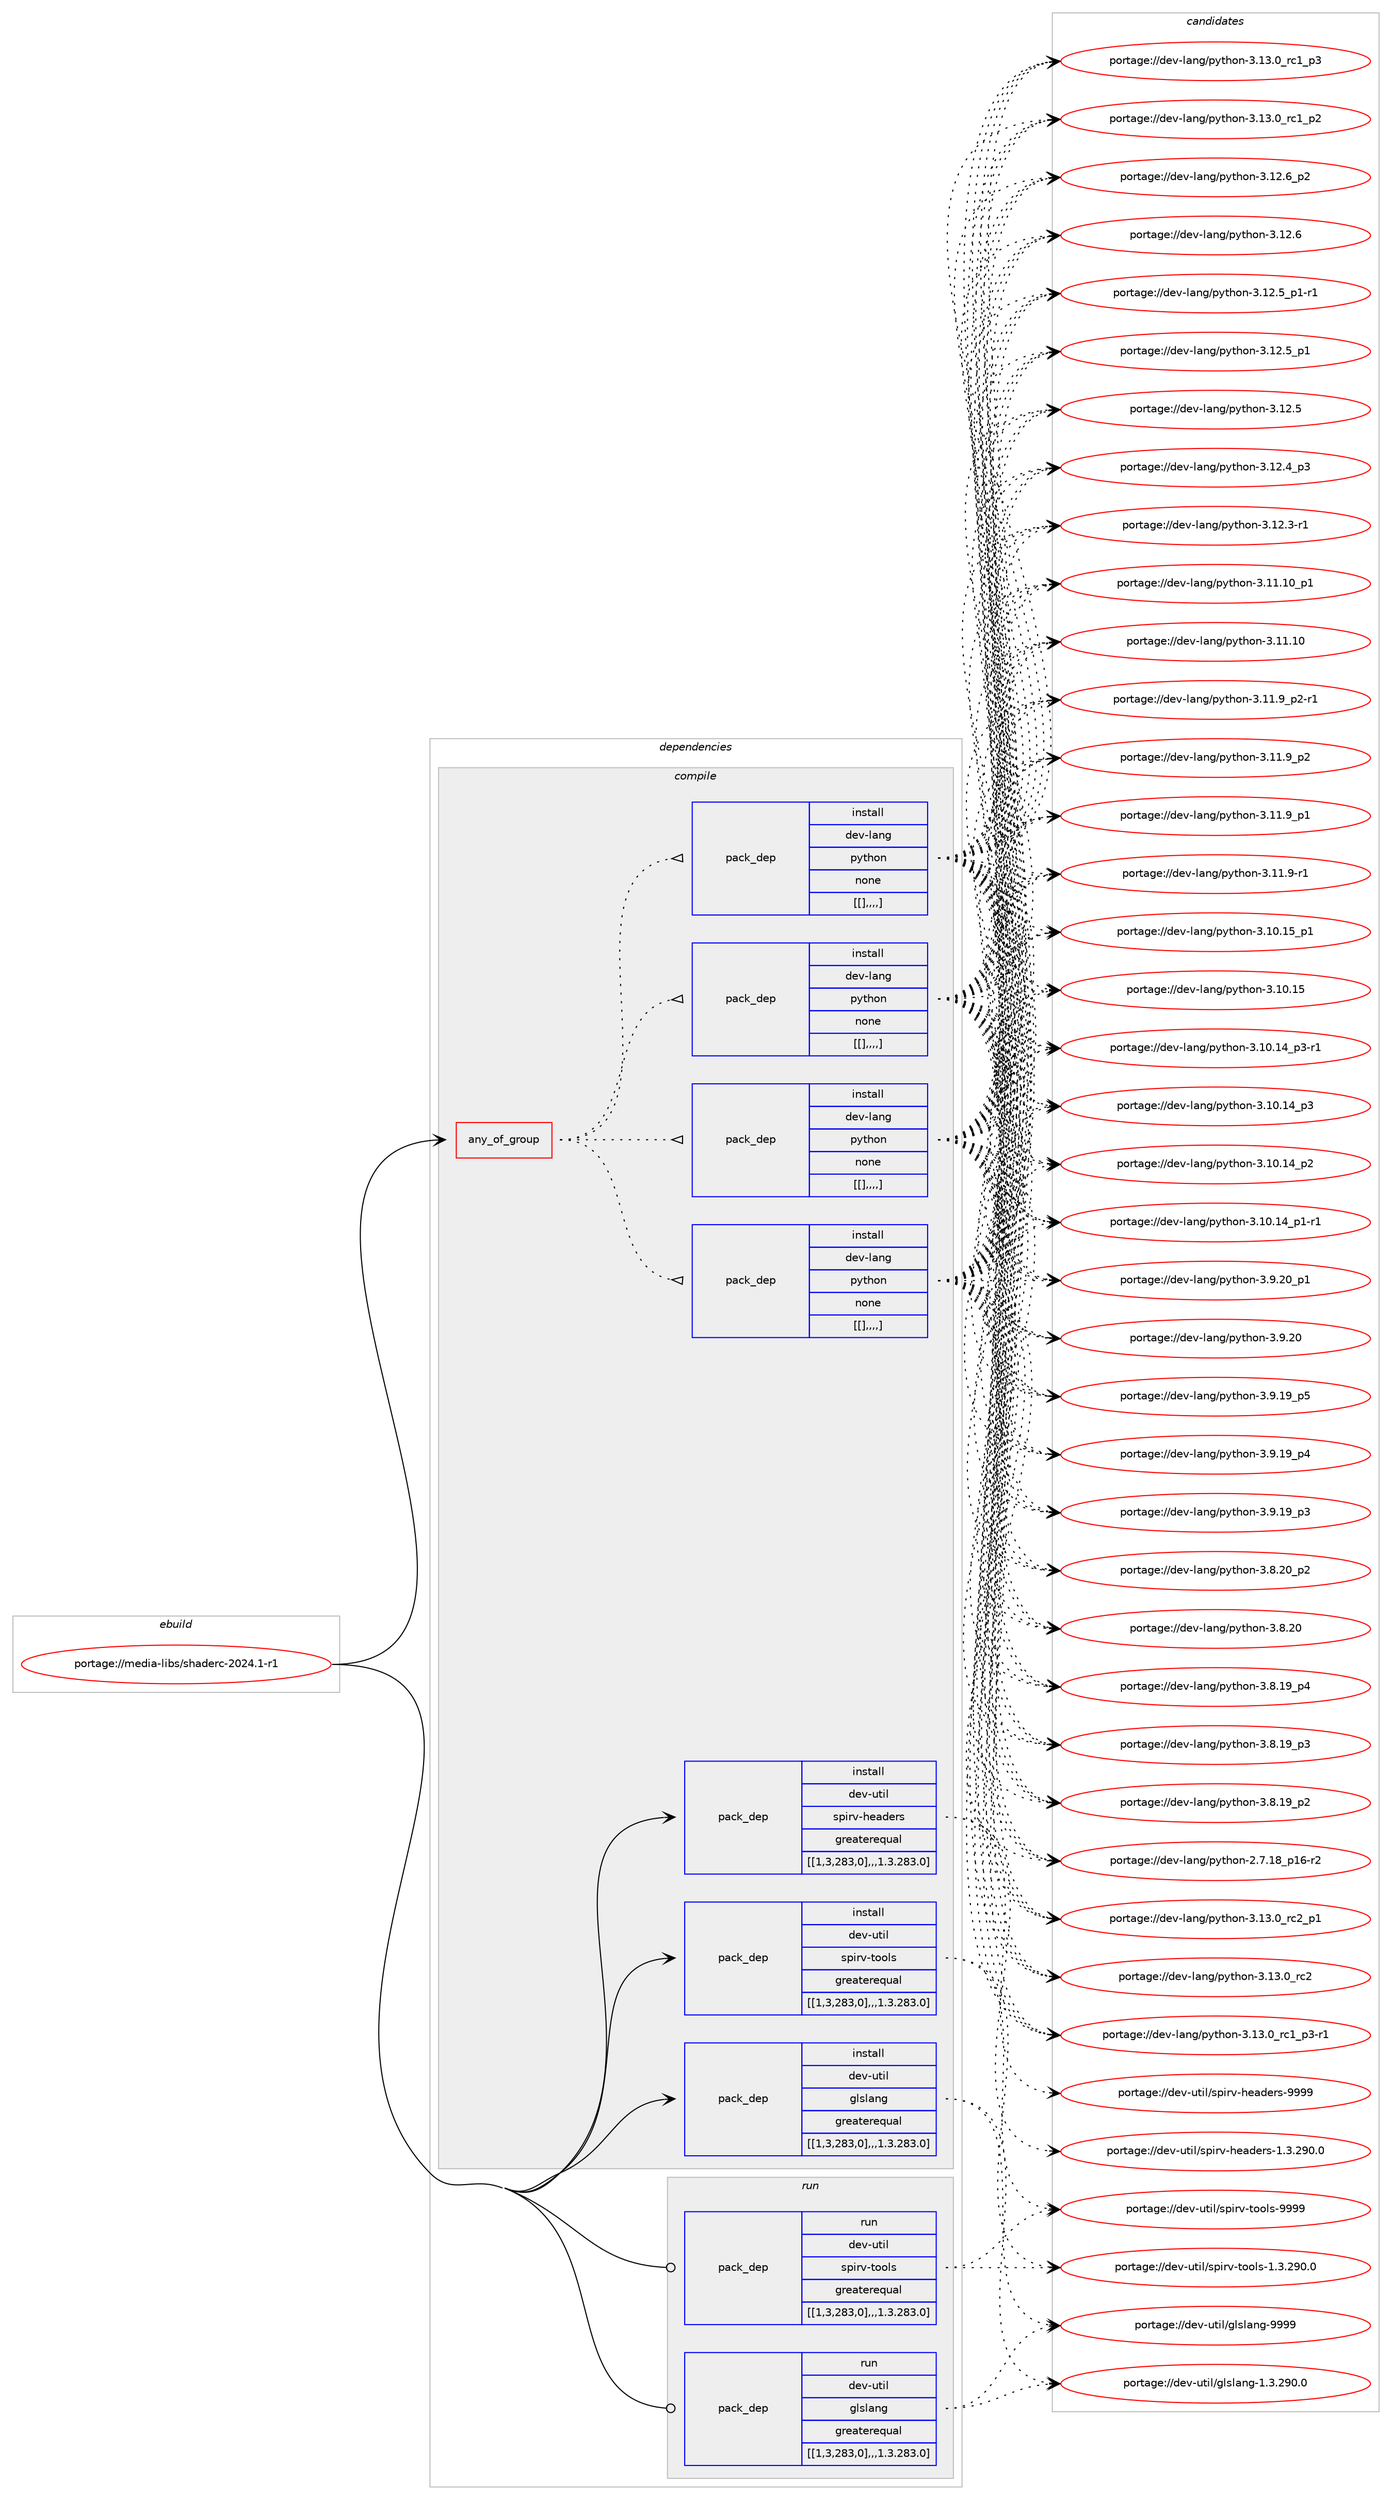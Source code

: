 digraph prolog {

# *************
# Graph options
# *************

newrank=true;
concentrate=true;
compound=true;
graph [rankdir=LR,fontname=Helvetica,fontsize=10,ranksep=1.5];#, ranksep=2.5, nodesep=0.2];
edge  [arrowhead=vee];
node  [fontname=Helvetica,fontsize=10];

# **********
# The ebuild
# **********

subgraph cluster_leftcol {
color=gray;
label=<<i>ebuild</i>>;
id [label="portage://media-libs/shaderc-2024.1-r1", color=red, width=4, href="../media-libs/shaderc-2024.1-r1.svg"];
}

# ****************
# The dependencies
# ****************

subgraph cluster_midcol {
color=gray;
label=<<i>dependencies</i>>;
subgraph cluster_compile {
fillcolor="#eeeeee";
style=filled;
label=<<i>compile</i>>;
subgraph any2258 {
dependency316802 [label=<<TABLE BORDER="0" CELLBORDER="1" CELLSPACING="0" CELLPADDING="4"><TR><TD CELLPADDING="10">any_of_group</TD></TR></TABLE>>, shape=none, color=red];subgraph pack232915 {
dependency316803 [label=<<TABLE BORDER="0" CELLBORDER="1" CELLSPACING="0" CELLPADDING="4" WIDTH="220"><TR><TD ROWSPAN="6" CELLPADDING="30">pack_dep</TD></TR><TR><TD WIDTH="110">install</TD></TR><TR><TD>dev-lang</TD></TR><TR><TD>python</TD></TR><TR><TD>none</TD></TR><TR><TD>[[],,,,]</TD></TR></TABLE>>, shape=none, color=blue];
}
dependency316802:e -> dependency316803:w [weight=20,style="dotted",arrowhead="oinv"];
subgraph pack232916 {
dependency316804 [label=<<TABLE BORDER="0" CELLBORDER="1" CELLSPACING="0" CELLPADDING="4" WIDTH="220"><TR><TD ROWSPAN="6" CELLPADDING="30">pack_dep</TD></TR><TR><TD WIDTH="110">install</TD></TR><TR><TD>dev-lang</TD></TR><TR><TD>python</TD></TR><TR><TD>none</TD></TR><TR><TD>[[],,,,]</TD></TR></TABLE>>, shape=none, color=blue];
}
dependency316802:e -> dependency316804:w [weight=20,style="dotted",arrowhead="oinv"];
subgraph pack232917 {
dependency316805 [label=<<TABLE BORDER="0" CELLBORDER="1" CELLSPACING="0" CELLPADDING="4" WIDTH="220"><TR><TD ROWSPAN="6" CELLPADDING="30">pack_dep</TD></TR><TR><TD WIDTH="110">install</TD></TR><TR><TD>dev-lang</TD></TR><TR><TD>python</TD></TR><TR><TD>none</TD></TR><TR><TD>[[],,,,]</TD></TR></TABLE>>, shape=none, color=blue];
}
dependency316802:e -> dependency316805:w [weight=20,style="dotted",arrowhead="oinv"];
subgraph pack232918 {
dependency316806 [label=<<TABLE BORDER="0" CELLBORDER="1" CELLSPACING="0" CELLPADDING="4" WIDTH="220"><TR><TD ROWSPAN="6" CELLPADDING="30">pack_dep</TD></TR><TR><TD WIDTH="110">install</TD></TR><TR><TD>dev-lang</TD></TR><TR><TD>python</TD></TR><TR><TD>none</TD></TR><TR><TD>[[],,,,]</TD></TR></TABLE>>, shape=none, color=blue];
}
dependency316802:e -> dependency316806:w [weight=20,style="dotted",arrowhead="oinv"];
}
id:e -> dependency316802:w [weight=20,style="solid",arrowhead="vee"];
subgraph pack232919 {
dependency316807 [label=<<TABLE BORDER="0" CELLBORDER="1" CELLSPACING="0" CELLPADDING="4" WIDTH="220"><TR><TD ROWSPAN="6" CELLPADDING="30">pack_dep</TD></TR><TR><TD WIDTH="110">install</TD></TR><TR><TD>dev-util</TD></TR><TR><TD>glslang</TD></TR><TR><TD>greaterequal</TD></TR><TR><TD>[[1,3,283,0],,,1.3.283.0]</TD></TR></TABLE>>, shape=none, color=blue];
}
id:e -> dependency316807:w [weight=20,style="solid",arrowhead="vee"];
subgraph pack232920 {
dependency316808 [label=<<TABLE BORDER="0" CELLBORDER="1" CELLSPACING="0" CELLPADDING="4" WIDTH="220"><TR><TD ROWSPAN="6" CELLPADDING="30">pack_dep</TD></TR><TR><TD WIDTH="110">install</TD></TR><TR><TD>dev-util</TD></TR><TR><TD>spirv-headers</TD></TR><TR><TD>greaterequal</TD></TR><TR><TD>[[1,3,283,0],,,1.3.283.0]</TD></TR></TABLE>>, shape=none, color=blue];
}
id:e -> dependency316808:w [weight=20,style="solid",arrowhead="vee"];
subgraph pack232921 {
dependency316809 [label=<<TABLE BORDER="0" CELLBORDER="1" CELLSPACING="0" CELLPADDING="4" WIDTH="220"><TR><TD ROWSPAN="6" CELLPADDING="30">pack_dep</TD></TR><TR><TD WIDTH="110">install</TD></TR><TR><TD>dev-util</TD></TR><TR><TD>spirv-tools</TD></TR><TR><TD>greaterequal</TD></TR><TR><TD>[[1,3,283,0],,,1.3.283.0]</TD></TR></TABLE>>, shape=none, color=blue];
}
id:e -> dependency316809:w [weight=20,style="solid",arrowhead="vee"];
}
subgraph cluster_compileandrun {
fillcolor="#eeeeee";
style=filled;
label=<<i>compile and run</i>>;
}
subgraph cluster_run {
fillcolor="#eeeeee";
style=filled;
label=<<i>run</i>>;
subgraph pack232922 {
dependency316810 [label=<<TABLE BORDER="0" CELLBORDER="1" CELLSPACING="0" CELLPADDING="4" WIDTH="220"><TR><TD ROWSPAN="6" CELLPADDING="30">pack_dep</TD></TR><TR><TD WIDTH="110">run</TD></TR><TR><TD>dev-util</TD></TR><TR><TD>glslang</TD></TR><TR><TD>greaterequal</TD></TR><TR><TD>[[1,3,283,0],,,1.3.283.0]</TD></TR></TABLE>>, shape=none, color=blue];
}
id:e -> dependency316810:w [weight=20,style="solid",arrowhead="odot"];
subgraph pack232923 {
dependency316811 [label=<<TABLE BORDER="0" CELLBORDER="1" CELLSPACING="0" CELLPADDING="4" WIDTH="220"><TR><TD ROWSPAN="6" CELLPADDING="30">pack_dep</TD></TR><TR><TD WIDTH="110">run</TD></TR><TR><TD>dev-util</TD></TR><TR><TD>spirv-tools</TD></TR><TR><TD>greaterequal</TD></TR><TR><TD>[[1,3,283,0],,,1.3.283.0]</TD></TR></TABLE>>, shape=none, color=blue];
}
id:e -> dependency316811:w [weight=20,style="solid",arrowhead="odot"];
}
}

# **************
# The candidates
# **************

subgraph cluster_choices {
rank=same;
color=gray;
label=<<i>candidates</i>>;

subgraph choice232915 {
color=black;
nodesep=1;
choice100101118451089711010347112121116104111110455146495146489511499509511249 [label="portage://dev-lang/python-3.13.0_rc2_p1", color=red, width=4,href="../dev-lang/python-3.13.0_rc2_p1.svg"];
choice10010111845108971101034711212111610411111045514649514648951149950 [label="portage://dev-lang/python-3.13.0_rc2", color=red, width=4,href="../dev-lang/python-3.13.0_rc2.svg"];
choice1001011184510897110103471121211161041111104551464951464895114994995112514511449 [label="portage://dev-lang/python-3.13.0_rc1_p3-r1", color=red, width=4,href="../dev-lang/python-3.13.0_rc1_p3-r1.svg"];
choice100101118451089711010347112121116104111110455146495146489511499499511251 [label="portage://dev-lang/python-3.13.0_rc1_p3", color=red, width=4,href="../dev-lang/python-3.13.0_rc1_p3.svg"];
choice100101118451089711010347112121116104111110455146495146489511499499511250 [label="portage://dev-lang/python-3.13.0_rc1_p2", color=red, width=4,href="../dev-lang/python-3.13.0_rc1_p2.svg"];
choice100101118451089711010347112121116104111110455146495046549511250 [label="portage://dev-lang/python-3.12.6_p2", color=red, width=4,href="../dev-lang/python-3.12.6_p2.svg"];
choice10010111845108971101034711212111610411111045514649504654 [label="portage://dev-lang/python-3.12.6", color=red, width=4,href="../dev-lang/python-3.12.6.svg"];
choice1001011184510897110103471121211161041111104551464950465395112494511449 [label="portage://dev-lang/python-3.12.5_p1-r1", color=red, width=4,href="../dev-lang/python-3.12.5_p1-r1.svg"];
choice100101118451089711010347112121116104111110455146495046539511249 [label="portage://dev-lang/python-3.12.5_p1", color=red, width=4,href="../dev-lang/python-3.12.5_p1.svg"];
choice10010111845108971101034711212111610411111045514649504653 [label="portage://dev-lang/python-3.12.5", color=red, width=4,href="../dev-lang/python-3.12.5.svg"];
choice100101118451089711010347112121116104111110455146495046529511251 [label="portage://dev-lang/python-3.12.4_p3", color=red, width=4,href="../dev-lang/python-3.12.4_p3.svg"];
choice100101118451089711010347112121116104111110455146495046514511449 [label="portage://dev-lang/python-3.12.3-r1", color=red, width=4,href="../dev-lang/python-3.12.3-r1.svg"];
choice10010111845108971101034711212111610411111045514649494649489511249 [label="portage://dev-lang/python-3.11.10_p1", color=red, width=4,href="../dev-lang/python-3.11.10_p1.svg"];
choice1001011184510897110103471121211161041111104551464949464948 [label="portage://dev-lang/python-3.11.10", color=red, width=4,href="../dev-lang/python-3.11.10.svg"];
choice1001011184510897110103471121211161041111104551464949465795112504511449 [label="portage://dev-lang/python-3.11.9_p2-r1", color=red, width=4,href="../dev-lang/python-3.11.9_p2-r1.svg"];
choice100101118451089711010347112121116104111110455146494946579511250 [label="portage://dev-lang/python-3.11.9_p2", color=red, width=4,href="../dev-lang/python-3.11.9_p2.svg"];
choice100101118451089711010347112121116104111110455146494946579511249 [label="portage://dev-lang/python-3.11.9_p1", color=red, width=4,href="../dev-lang/python-3.11.9_p1.svg"];
choice100101118451089711010347112121116104111110455146494946574511449 [label="portage://dev-lang/python-3.11.9-r1", color=red, width=4,href="../dev-lang/python-3.11.9-r1.svg"];
choice10010111845108971101034711212111610411111045514649484649539511249 [label="portage://dev-lang/python-3.10.15_p1", color=red, width=4,href="../dev-lang/python-3.10.15_p1.svg"];
choice1001011184510897110103471121211161041111104551464948464953 [label="portage://dev-lang/python-3.10.15", color=red, width=4,href="../dev-lang/python-3.10.15.svg"];
choice100101118451089711010347112121116104111110455146494846495295112514511449 [label="portage://dev-lang/python-3.10.14_p3-r1", color=red, width=4,href="../dev-lang/python-3.10.14_p3-r1.svg"];
choice10010111845108971101034711212111610411111045514649484649529511251 [label="portage://dev-lang/python-3.10.14_p3", color=red, width=4,href="../dev-lang/python-3.10.14_p3.svg"];
choice10010111845108971101034711212111610411111045514649484649529511250 [label="portage://dev-lang/python-3.10.14_p2", color=red, width=4,href="../dev-lang/python-3.10.14_p2.svg"];
choice100101118451089711010347112121116104111110455146494846495295112494511449 [label="portage://dev-lang/python-3.10.14_p1-r1", color=red, width=4,href="../dev-lang/python-3.10.14_p1-r1.svg"];
choice100101118451089711010347112121116104111110455146574650489511249 [label="portage://dev-lang/python-3.9.20_p1", color=red, width=4,href="../dev-lang/python-3.9.20_p1.svg"];
choice10010111845108971101034711212111610411111045514657465048 [label="portage://dev-lang/python-3.9.20", color=red, width=4,href="../dev-lang/python-3.9.20.svg"];
choice100101118451089711010347112121116104111110455146574649579511253 [label="portage://dev-lang/python-3.9.19_p5", color=red, width=4,href="../dev-lang/python-3.9.19_p5.svg"];
choice100101118451089711010347112121116104111110455146574649579511252 [label="portage://dev-lang/python-3.9.19_p4", color=red, width=4,href="../dev-lang/python-3.9.19_p4.svg"];
choice100101118451089711010347112121116104111110455146574649579511251 [label="portage://dev-lang/python-3.9.19_p3", color=red, width=4,href="../dev-lang/python-3.9.19_p3.svg"];
choice100101118451089711010347112121116104111110455146564650489511250 [label="portage://dev-lang/python-3.8.20_p2", color=red, width=4,href="../dev-lang/python-3.8.20_p2.svg"];
choice10010111845108971101034711212111610411111045514656465048 [label="portage://dev-lang/python-3.8.20", color=red, width=4,href="../dev-lang/python-3.8.20.svg"];
choice100101118451089711010347112121116104111110455146564649579511252 [label="portage://dev-lang/python-3.8.19_p4", color=red, width=4,href="../dev-lang/python-3.8.19_p4.svg"];
choice100101118451089711010347112121116104111110455146564649579511251 [label="portage://dev-lang/python-3.8.19_p3", color=red, width=4,href="../dev-lang/python-3.8.19_p3.svg"];
choice100101118451089711010347112121116104111110455146564649579511250 [label="portage://dev-lang/python-3.8.19_p2", color=red, width=4,href="../dev-lang/python-3.8.19_p2.svg"];
choice100101118451089711010347112121116104111110455046554649569511249544511450 [label="portage://dev-lang/python-2.7.18_p16-r2", color=red, width=4,href="../dev-lang/python-2.7.18_p16-r2.svg"];
dependency316803:e -> choice100101118451089711010347112121116104111110455146495146489511499509511249:w [style=dotted,weight="100"];
dependency316803:e -> choice10010111845108971101034711212111610411111045514649514648951149950:w [style=dotted,weight="100"];
dependency316803:e -> choice1001011184510897110103471121211161041111104551464951464895114994995112514511449:w [style=dotted,weight="100"];
dependency316803:e -> choice100101118451089711010347112121116104111110455146495146489511499499511251:w [style=dotted,weight="100"];
dependency316803:e -> choice100101118451089711010347112121116104111110455146495146489511499499511250:w [style=dotted,weight="100"];
dependency316803:e -> choice100101118451089711010347112121116104111110455146495046549511250:w [style=dotted,weight="100"];
dependency316803:e -> choice10010111845108971101034711212111610411111045514649504654:w [style=dotted,weight="100"];
dependency316803:e -> choice1001011184510897110103471121211161041111104551464950465395112494511449:w [style=dotted,weight="100"];
dependency316803:e -> choice100101118451089711010347112121116104111110455146495046539511249:w [style=dotted,weight="100"];
dependency316803:e -> choice10010111845108971101034711212111610411111045514649504653:w [style=dotted,weight="100"];
dependency316803:e -> choice100101118451089711010347112121116104111110455146495046529511251:w [style=dotted,weight="100"];
dependency316803:e -> choice100101118451089711010347112121116104111110455146495046514511449:w [style=dotted,weight="100"];
dependency316803:e -> choice10010111845108971101034711212111610411111045514649494649489511249:w [style=dotted,weight="100"];
dependency316803:e -> choice1001011184510897110103471121211161041111104551464949464948:w [style=dotted,weight="100"];
dependency316803:e -> choice1001011184510897110103471121211161041111104551464949465795112504511449:w [style=dotted,weight="100"];
dependency316803:e -> choice100101118451089711010347112121116104111110455146494946579511250:w [style=dotted,weight="100"];
dependency316803:e -> choice100101118451089711010347112121116104111110455146494946579511249:w [style=dotted,weight="100"];
dependency316803:e -> choice100101118451089711010347112121116104111110455146494946574511449:w [style=dotted,weight="100"];
dependency316803:e -> choice10010111845108971101034711212111610411111045514649484649539511249:w [style=dotted,weight="100"];
dependency316803:e -> choice1001011184510897110103471121211161041111104551464948464953:w [style=dotted,weight="100"];
dependency316803:e -> choice100101118451089711010347112121116104111110455146494846495295112514511449:w [style=dotted,weight="100"];
dependency316803:e -> choice10010111845108971101034711212111610411111045514649484649529511251:w [style=dotted,weight="100"];
dependency316803:e -> choice10010111845108971101034711212111610411111045514649484649529511250:w [style=dotted,weight="100"];
dependency316803:e -> choice100101118451089711010347112121116104111110455146494846495295112494511449:w [style=dotted,weight="100"];
dependency316803:e -> choice100101118451089711010347112121116104111110455146574650489511249:w [style=dotted,weight="100"];
dependency316803:e -> choice10010111845108971101034711212111610411111045514657465048:w [style=dotted,weight="100"];
dependency316803:e -> choice100101118451089711010347112121116104111110455146574649579511253:w [style=dotted,weight="100"];
dependency316803:e -> choice100101118451089711010347112121116104111110455146574649579511252:w [style=dotted,weight="100"];
dependency316803:e -> choice100101118451089711010347112121116104111110455146574649579511251:w [style=dotted,weight="100"];
dependency316803:e -> choice100101118451089711010347112121116104111110455146564650489511250:w [style=dotted,weight="100"];
dependency316803:e -> choice10010111845108971101034711212111610411111045514656465048:w [style=dotted,weight="100"];
dependency316803:e -> choice100101118451089711010347112121116104111110455146564649579511252:w [style=dotted,weight="100"];
dependency316803:e -> choice100101118451089711010347112121116104111110455146564649579511251:w [style=dotted,weight="100"];
dependency316803:e -> choice100101118451089711010347112121116104111110455146564649579511250:w [style=dotted,weight="100"];
dependency316803:e -> choice100101118451089711010347112121116104111110455046554649569511249544511450:w [style=dotted,weight="100"];
}
subgraph choice232916 {
color=black;
nodesep=1;
choice100101118451089711010347112121116104111110455146495146489511499509511249 [label="portage://dev-lang/python-3.13.0_rc2_p1", color=red, width=4,href="../dev-lang/python-3.13.0_rc2_p1.svg"];
choice10010111845108971101034711212111610411111045514649514648951149950 [label="portage://dev-lang/python-3.13.0_rc2", color=red, width=4,href="../dev-lang/python-3.13.0_rc2.svg"];
choice1001011184510897110103471121211161041111104551464951464895114994995112514511449 [label="portage://dev-lang/python-3.13.0_rc1_p3-r1", color=red, width=4,href="../dev-lang/python-3.13.0_rc1_p3-r1.svg"];
choice100101118451089711010347112121116104111110455146495146489511499499511251 [label="portage://dev-lang/python-3.13.0_rc1_p3", color=red, width=4,href="../dev-lang/python-3.13.0_rc1_p3.svg"];
choice100101118451089711010347112121116104111110455146495146489511499499511250 [label="portage://dev-lang/python-3.13.0_rc1_p2", color=red, width=4,href="../dev-lang/python-3.13.0_rc1_p2.svg"];
choice100101118451089711010347112121116104111110455146495046549511250 [label="portage://dev-lang/python-3.12.6_p2", color=red, width=4,href="../dev-lang/python-3.12.6_p2.svg"];
choice10010111845108971101034711212111610411111045514649504654 [label="portage://dev-lang/python-3.12.6", color=red, width=4,href="../dev-lang/python-3.12.6.svg"];
choice1001011184510897110103471121211161041111104551464950465395112494511449 [label="portage://dev-lang/python-3.12.5_p1-r1", color=red, width=4,href="../dev-lang/python-3.12.5_p1-r1.svg"];
choice100101118451089711010347112121116104111110455146495046539511249 [label="portage://dev-lang/python-3.12.5_p1", color=red, width=4,href="../dev-lang/python-3.12.5_p1.svg"];
choice10010111845108971101034711212111610411111045514649504653 [label="portage://dev-lang/python-3.12.5", color=red, width=4,href="../dev-lang/python-3.12.5.svg"];
choice100101118451089711010347112121116104111110455146495046529511251 [label="portage://dev-lang/python-3.12.4_p3", color=red, width=4,href="../dev-lang/python-3.12.4_p3.svg"];
choice100101118451089711010347112121116104111110455146495046514511449 [label="portage://dev-lang/python-3.12.3-r1", color=red, width=4,href="../dev-lang/python-3.12.3-r1.svg"];
choice10010111845108971101034711212111610411111045514649494649489511249 [label="portage://dev-lang/python-3.11.10_p1", color=red, width=4,href="../dev-lang/python-3.11.10_p1.svg"];
choice1001011184510897110103471121211161041111104551464949464948 [label="portage://dev-lang/python-3.11.10", color=red, width=4,href="../dev-lang/python-3.11.10.svg"];
choice1001011184510897110103471121211161041111104551464949465795112504511449 [label="portage://dev-lang/python-3.11.9_p2-r1", color=red, width=4,href="../dev-lang/python-3.11.9_p2-r1.svg"];
choice100101118451089711010347112121116104111110455146494946579511250 [label="portage://dev-lang/python-3.11.9_p2", color=red, width=4,href="../dev-lang/python-3.11.9_p2.svg"];
choice100101118451089711010347112121116104111110455146494946579511249 [label="portage://dev-lang/python-3.11.9_p1", color=red, width=4,href="../dev-lang/python-3.11.9_p1.svg"];
choice100101118451089711010347112121116104111110455146494946574511449 [label="portage://dev-lang/python-3.11.9-r1", color=red, width=4,href="../dev-lang/python-3.11.9-r1.svg"];
choice10010111845108971101034711212111610411111045514649484649539511249 [label="portage://dev-lang/python-3.10.15_p1", color=red, width=4,href="../dev-lang/python-3.10.15_p1.svg"];
choice1001011184510897110103471121211161041111104551464948464953 [label="portage://dev-lang/python-3.10.15", color=red, width=4,href="../dev-lang/python-3.10.15.svg"];
choice100101118451089711010347112121116104111110455146494846495295112514511449 [label="portage://dev-lang/python-3.10.14_p3-r1", color=red, width=4,href="../dev-lang/python-3.10.14_p3-r1.svg"];
choice10010111845108971101034711212111610411111045514649484649529511251 [label="portage://dev-lang/python-3.10.14_p3", color=red, width=4,href="../dev-lang/python-3.10.14_p3.svg"];
choice10010111845108971101034711212111610411111045514649484649529511250 [label="portage://dev-lang/python-3.10.14_p2", color=red, width=4,href="../dev-lang/python-3.10.14_p2.svg"];
choice100101118451089711010347112121116104111110455146494846495295112494511449 [label="portage://dev-lang/python-3.10.14_p1-r1", color=red, width=4,href="../dev-lang/python-3.10.14_p1-r1.svg"];
choice100101118451089711010347112121116104111110455146574650489511249 [label="portage://dev-lang/python-3.9.20_p1", color=red, width=4,href="../dev-lang/python-3.9.20_p1.svg"];
choice10010111845108971101034711212111610411111045514657465048 [label="portage://dev-lang/python-3.9.20", color=red, width=4,href="../dev-lang/python-3.9.20.svg"];
choice100101118451089711010347112121116104111110455146574649579511253 [label="portage://dev-lang/python-3.9.19_p5", color=red, width=4,href="../dev-lang/python-3.9.19_p5.svg"];
choice100101118451089711010347112121116104111110455146574649579511252 [label="portage://dev-lang/python-3.9.19_p4", color=red, width=4,href="../dev-lang/python-3.9.19_p4.svg"];
choice100101118451089711010347112121116104111110455146574649579511251 [label="portage://dev-lang/python-3.9.19_p3", color=red, width=4,href="../dev-lang/python-3.9.19_p3.svg"];
choice100101118451089711010347112121116104111110455146564650489511250 [label="portage://dev-lang/python-3.8.20_p2", color=red, width=4,href="../dev-lang/python-3.8.20_p2.svg"];
choice10010111845108971101034711212111610411111045514656465048 [label="portage://dev-lang/python-3.8.20", color=red, width=4,href="../dev-lang/python-3.8.20.svg"];
choice100101118451089711010347112121116104111110455146564649579511252 [label="portage://dev-lang/python-3.8.19_p4", color=red, width=4,href="../dev-lang/python-3.8.19_p4.svg"];
choice100101118451089711010347112121116104111110455146564649579511251 [label="portage://dev-lang/python-3.8.19_p3", color=red, width=4,href="../dev-lang/python-3.8.19_p3.svg"];
choice100101118451089711010347112121116104111110455146564649579511250 [label="portage://dev-lang/python-3.8.19_p2", color=red, width=4,href="../dev-lang/python-3.8.19_p2.svg"];
choice100101118451089711010347112121116104111110455046554649569511249544511450 [label="portage://dev-lang/python-2.7.18_p16-r2", color=red, width=4,href="../dev-lang/python-2.7.18_p16-r2.svg"];
dependency316804:e -> choice100101118451089711010347112121116104111110455146495146489511499509511249:w [style=dotted,weight="100"];
dependency316804:e -> choice10010111845108971101034711212111610411111045514649514648951149950:w [style=dotted,weight="100"];
dependency316804:e -> choice1001011184510897110103471121211161041111104551464951464895114994995112514511449:w [style=dotted,weight="100"];
dependency316804:e -> choice100101118451089711010347112121116104111110455146495146489511499499511251:w [style=dotted,weight="100"];
dependency316804:e -> choice100101118451089711010347112121116104111110455146495146489511499499511250:w [style=dotted,weight="100"];
dependency316804:e -> choice100101118451089711010347112121116104111110455146495046549511250:w [style=dotted,weight="100"];
dependency316804:e -> choice10010111845108971101034711212111610411111045514649504654:w [style=dotted,weight="100"];
dependency316804:e -> choice1001011184510897110103471121211161041111104551464950465395112494511449:w [style=dotted,weight="100"];
dependency316804:e -> choice100101118451089711010347112121116104111110455146495046539511249:w [style=dotted,weight="100"];
dependency316804:e -> choice10010111845108971101034711212111610411111045514649504653:w [style=dotted,weight="100"];
dependency316804:e -> choice100101118451089711010347112121116104111110455146495046529511251:w [style=dotted,weight="100"];
dependency316804:e -> choice100101118451089711010347112121116104111110455146495046514511449:w [style=dotted,weight="100"];
dependency316804:e -> choice10010111845108971101034711212111610411111045514649494649489511249:w [style=dotted,weight="100"];
dependency316804:e -> choice1001011184510897110103471121211161041111104551464949464948:w [style=dotted,weight="100"];
dependency316804:e -> choice1001011184510897110103471121211161041111104551464949465795112504511449:w [style=dotted,weight="100"];
dependency316804:e -> choice100101118451089711010347112121116104111110455146494946579511250:w [style=dotted,weight="100"];
dependency316804:e -> choice100101118451089711010347112121116104111110455146494946579511249:w [style=dotted,weight="100"];
dependency316804:e -> choice100101118451089711010347112121116104111110455146494946574511449:w [style=dotted,weight="100"];
dependency316804:e -> choice10010111845108971101034711212111610411111045514649484649539511249:w [style=dotted,weight="100"];
dependency316804:e -> choice1001011184510897110103471121211161041111104551464948464953:w [style=dotted,weight="100"];
dependency316804:e -> choice100101118451089711010347112121116104111110455146494846495295112514511449:w [style=dotted,weight="100"];
dependency316804:e -> choice10010111845108971101034711212111610411111045514649484649529511251:w [style=dotted,weight="100"];
dependency316804:e -> choice10010111845108971101034711212111610411111045514649484649529511250:w [style=dotted,weight="100"];
dependency316804:e -> choice100101118451089711010347112121116104111110455146494846495295112494511449:w [style=dotted,weight="100"];
dependency316804:e -> choice100101118451089711010347112121116104111110455146574650489511249:w [style=dotted,weight="100"];
dependency316804:e -> choice10010111845108971101034711212111610411111045514657465048:w [style=dotted,weight="100"];
dependency316804:e -> choice100101118451089711010347112121116104111110455146574649579511253:w [style=dotted,weight="100"];
dependency316804:e -> choice100101118451089711010347112121116104111110455146574649579511252:w [style=dotted,weight="100"];
dependency316804:e -> choice100101118451089711010347112121116104111110455146574649579511251:w [style=dotted,weight="100"];
dependency316804:e -> choice100101118451089711010347112121116104111110455146564650489511250:w [style=dotted,weight="100"];
dependency316804:e -> choice10010111845108971101034711212111610411111045514656465048:w [style=dotted,weight="100"];
dependency316804:e -> choice100101118451089711010347112121116104111110455146564649579511252:w [style=dotted,weight="100"];
dependency316804:e -> choice100101118451089711010347112121116104111110455146564649579511251:w [style=dotted,weight="100"];
dependency316804:e -> choice100101118451089711010347112121116104111110455146564649579511250:w [style=dotted,weight="100"];
dependency316804:e -> choice100101118451089711010347112121116104111110455046554649569511249544511450:w [style=dotted,weight="100"];
}
subgraph choice232917 {
color=black;
nodesep=1;
choice100101118451089711010347112121116104111110455146495146489511499509511249 [label="portage://dev-lang/python-3.13.0_rc2_p1", color=red, width=4,href="../dev-lang/python-3.13.0_rc2_p1.svg"];
choice10010111845108971101034711212111610411111045514649514648951149950 [label="portage://dev-lang/python-3.13.0_rc2", color=red, width=4,href="../dev-lang/python-3.13.0_rc2.svg"];
choice1001011184510897110103471121211161041111104551464951464895114994995112514511449 [label="portage://dev-lang/python-3.13.0_rc1_p3-r1", color=red, width=4,href="../dev-lang/python-3.13.0_rc1_p3-r1.svg"];
choice100101118451089711010347112121116104111110455146495146489511499499511251 [label="portage://dev-lang/python-3.13.0_rc1_p3", color=red, width=4,href="../dev-lang/python-3.13.0_rc1_p3.svg"];
choice100101118451089711010347112121116104111110455146495146489511499499511250 [label="portage://dev-lang/python-3.13.0_rc1_p2", color=red, width=4,href="../dev-lang/python-3.13.0_rc1_p2.svg"];
choice100101118451089711010347112121116104111110455146495046549511250 [label="portage://dev-lang/python-3.12.6_p2", color=red, width=4,href="../dev-lang/python-3.12.6_p2.svg"];
choice10010111845108971101034711212111610411111045514649504654 [label="portage://dev-lang/python-3.12.6", color=red, width=4,href="../dev-lang/python-3.12.6.svg"];
choice1001011184510897110103471121211161041111104551464950465395112494511449 [label="portage://dev-lang/python-3.12.5_p1-r1", color=red, width=4,href="../dev-lang/python-3.12.5_p1-r1.svg"];
choice100101118451089711010347112121116104111110455146495046539511249 [label="portage://dev-lang/python-3.12.5_p1", color=red, width=4,href="../dev-lang/python-3.12.5_p1.svg"];
choice10010111845108971101034711212111610411111045514649504653 [label="portage://dev-lang/python-3.12.5", color=red, width=4,href="../dev-lang/python-3.12.5.svg"];
choice100101118451089711010347112121116104111110455146495046529511251 [label="portage://dev-lang/python-3.12.4_p3", color=red, width=4,href="../dev-lang/python-3.12.4_p3.svg"];
choice100101118451089711010347112121116104111110455146495046514511449 [label="portage://dev-lang/python-3.12.3-r1", color=red, width=4,href="../dev-lang/python-3.12.3-r1.svg"];
choice10010111845108971101034711212111610411111045514649494649489511249 [label="portage://dev-lang/python-3.11.10_p1", color=red, width=4,href="../dev-lang/python-3.11.10_p1.svg"];
choice1001011184510897110103471121211161041111104551464949464948 [label="portage://dev-lang/python-3.11.10", color=red, width=4,href="../dev-lang/python-3.11.10.svg"];
choice1001011184510897110103471121211161041111104551464949465795112504511449 [label="portage://dev-lang/python-3.11.9_p2-r1", color=red, width=4,href="../dev-lang/python-3.11.9_p2-r1.svg"];
choice100101118451089711010347112121116104111110455146494946579511250 [label="portage://dev-lang/python-3.11.9_p2", color=red, width=4,href="../dev-lang/python-3.11.9_p2.svg"];
choice100101118451089711010347112121116104111110455146494946579511249 [label="portage://dev-lang/python-3.11.9_p1", color=red, width=4,href="../dev-lang/python-3.11.9_p1.svg"];
choice100101118451089711010347112121116104111110455146494946574511449 [label="portage://dev-lang/python-3.11.9-r1", color=red, width=4,href="../dev-lang/python-3.11.9-r1.svg"];
choice10010111845108971101034711212111610411111045514649484649539511249 [label="portage://dev-lang/python-3.10.15_p1", color=red, width=4,href="../dev-lang/python-3.10.15_p1.svg"];
choice1001011184510897110103471121211161041111104551464948464953 [label="portage://dev-lang/python-3.10.15", color=red, width=4,href="../dev-lang/python-3.10.15.svg"];
choice100101118451089711010347112121116104111110455146494846495295112514511449 [label="portage://dev-lang/python-3.10.14_p3-r1", color=red, width=4,href="../dev-lang/python-3.10.14_p3-r1.svg"];
choice10010111845108971101034711212111610411111045514649484649529511251 [label="portage://dev-lang/python-3.10.14_p3", color=red, width=4,href="../dev-lang/python-3.10.14_p3.svg"];
choice10010111845108971101034711212111610411111045514649484649529511250 [label="portage://dev-lang/python-3.10.14_p2", color=red, width=4,href="../dev-lang/python-3.10.14_p2.svg"];
choice100101118451089711010347112121116104111110455146494846495295112494511449 [label="portage://dev-lang/python-3.10.14_p1-r1", color=red, width=4,href="../dev-lang/python-3.10.14_p1-r1.svg"];
choice100101118451089711010347112121116104111110455146574650489511249 [label="portage://dev-lang/python-3.9.20_p1", color=red, width=4,href="../dev-lang/python-3.9.20_p1.svg"];
choice10010111845108971101034711212111610411111045514657465048 [label="portage://dev-lang/python-3.9.20", color=red, width=4,href="../dev-lang/python-3.9.20.svg"];
choice100101118451089711010347112121116104111110455146574649579511253 [label="portage://dev-lang/python-3.9.19_p5", color=red, width=4,href="../dev-lang/python-3.9.19_p5.svg"];
choice100101118451089711010347112121116104111110455146574649579511252 [label="portage://dev-lang/python-3.9.19_p4", color=red, width=4,href="../dev-lang/python-3.9.19_p4.svg"];
choice100101118451089711010347112121116104111110455146574649579511251 [label="portage://dev-lang/python-3.9.19_p3", color=red, width=4,href="../dev-lang/python-3.9.19_p3.svg"];
choice100101118451089711010347112121116104111110455146564650489511250 [label="portage://dev-lang/python-3.8.20_p2", color=red, width=4,href="../dev-lang/python-3.8.20_p2.svg"];
choice10010111845108971101034711212111610411111045514656465048 [label="portage://dev-lang/python-3.8.20", color=red, width=4,href="../dev-lang/python-3.8.20.svg"];
choice100101118451089711010347112121116104111110455146564649579511252 [label="portage://dev-lang/python-3.8.19_p4", color=red, width=4,href="../dev-lang/python-3.8.19_p4.svg"];
choice100101118451089711010347112121116104111110455146564649579511251 [label="portage://dev-lang/python-3.8.19_p3", color=red, width=4,href="../dev-lang/python-3.8.19_p3.svg"];
choice100101118451089711010347112121116104111110455146564649579511250 [label="portage://dev-lang/python-3.8.19_p2", color=red, width=4,href="../dev-lang/python-3.8.19_p2.svg"];
choice100101118451089711010347112121116104111110455046554649569511249544511450 [label="portage://dev-lang/python-2.7.18_p16-r2", color=red, width=4,href="../dev-lang/python-2.7.18_p16-r2.svg"];
dependency316805:e -> choice100101118451089711010347112121116104111110455146495146489511499509511249:w [style=dotted,weight="100"];
dependency316805:e -> choice10010111845108971101034711212111610411111045514649514648951149950:w [style=dotted,weight="100"];
dependency316805:e -> choice1001011184510897110103471121211161041111104551464951464895114994995112514511449:w [style=dotted,weight="100"];
dependency316805:e -> choice100101118451089711010347112121116104111110455146495146489511499499511251:w [style=dotted,weight="100"];
dependency316805:e -> choice100101118451089711010347112121116104111110455146495146489511499499511250:w [style=dotted,weight="100"];
dependency316805:e -> choice100101118451089711010347112121116104111110455146495046549511250:w [style=dotted,weight="100"];
dependency316805:e -> choice10010111845108971101034711212111610411111045514649504654:w [style=dotted,weight="100"];
dependency316805:e -> choice1001011184510897110103471121211161041111104551464950465395112494511449:w [style=dotted,weight="100"];
dependency316805:e -> choice100101118451089711010347112121116104111110455146495046539511249:w [style=dotted,weight="100"];
dependency316805:e -> choice10010111845108971101034711212111610411111045514649504653:w [style=dotted,weight="100"];
dependency316805:e -> choice100101118451089711010347112121116104111110455146495046529511251:w [style=dotted,weight="100"];
dependency316805:e -> choice100101118451089711010347112121116104111110455146495046514511449:w [style=dotted,weight="100"];
dependency316805:e -> choice10010111845108971101034711212111610411111045514649494649489511249:w [style=dotted,weight="100"];
dependency316805:e -> choice1001011184510897110103471121211161041111104551464949464948:w [style=dotted,weight="100"];
dependency316805:e -> choice1001011184510897110103471121211161041111104551464949465795112504511449:w [style=dotted,weight="100"];
dependency316805:e -> choice100101118451089711010347112121116104111110455146494946579511250:w [style=dotted,weight="100"];
dependency316805:e -> choice100101118451089711010347112121116104111110455146494946579511249:w [style=dotted,weight="100"];
dependency316805:e -> choice100101118451089711010347112121116104111110455146494946574511449:w [style=dotted,weight="100"];
dependency316805:e -> choice10010111845108971101034711212111610411111045514649484649539511249:w [style=dotted,weight="100"];
dependency316805:e -> choice1001011184510897110103471121211161041111104551464948464953:w [style=dotted,weight="100"];
dependency316805:e -> choice100101118451089711010347112121116104111110455146494846495295112514511449:w [style=dotted,weight="100"];
dependency316805:e -> choice10010111845108971101034711212111610411111045514649484649529511251:w [style=dotted,weight="100"];
dependency316805:e -> choice10010111845108971101034711212111610411111045514649484649529511250:w [style=dotted,weight="100"];
dependency316805:e -> choice100101118451089711010347112121116104111110455146494846495295112494511449:w [style=dotted,weight="100"];
dependency316805:e -> choice100101118451089711010347112121116104111110455146574650489511249:w [style=dotted,weight="100"];
dependency316805:e -> choice10010111845108971101034711212111610411111045514657465048:w [style=dotted,weight="100"];
dependency316805:e -> choice100101118451089711010347112121116104111110455146574649579511253:w [style=dotted,weight="100"];
dependency316805:e -> choice100101118451089711010347112121116104111110455146574649579511252:w [style=dotted,weight="100"];
dependency316805:e -> choice100101118451089711010347112121116104111110455146574649579511251:w [style=dotted,weight="100"];
dependency316805:e -> choice100101118451089711010347112121116104111110455146564650489511250:w [style=dotted,weight="100"];
dependency316805:e -> choice10010111845108971101034711212111610411111045514656465048:w [style=dotted,weight="100"];
dependency316805:e -> choice100101118451089711010347112121116104111110455146564649579511252:w [style=dotted,weight="100"];
dependency316805:e -> choice100101118451089711010347112121116104111110455146564649579511251:w [style=dotted,weight="100"];
dependency316805:e -> choice100101118451089711010347112121116104111110455146564649579511250:w [style=dotted,weight="100"];
dependency316805:e -> choice100101118451089711010347112121116104111110455046554649569511249544511450:w [style=dotted,weight="100"];
}
subgraph choice232918 {
color=black;
nodesep=1;
choice100101118451089711010347112121116104111110455146495146489511499509511249 [label="portage://dev-lang/python-3.13.0_rc2_p1", color=red, width=4,href="../dev-lang/python-3.13.0_rc2_p1.svg"];
choice10010111845108971101034711212111610411111045514649514648951149950 [label="portage://dev-lang/python-3.13.0_rc2", color=red, width=4,href="../dev-lang/python-3.13.0_rc2.svg"];
choice1001011184510897110103471121211161041111104551464951464895114994995112514511449 [label="portage://dev-lang/python-3.13.0_rc1_p3-r1", color=red, width=4,href="../dev-lang/python-3.13.0_rc1_p3-r1.svg"];
choice100101118451089711010347112121116104111110455146495146489511499499511251 [label="portage://dev-lang/python-3.13.0_rc1_p3", color=red, width=4,href="../dev-lang/python-3.13.0_rc1_p3.svg"];
choice100101118451089711010347112121116104111110455146495146489511499499511250 [label="portage://dev-lang/python-3.13.0_rc1_p2", color=red, width=4,href="../dev-lang/python-3.13.0_rc1_p2.svg"];
choice100101118451089711010347112121116104111110455146495046549511250 [label="portage://dev-lang/python-3.12.6_p2", color=red, width=4,href="../dev-lang/python-3.12.6_p2.svg"];
choice10010111845108971101034711212111610411111045514649504654 [label="portage://dev-lang/python-3.12.6", color=red, width=4,href="../dev-lang/python-3.12.6.svg"];
choice1001011184510897110103471121211161041111104551464950465395112494511449 [label="portage://dev-lang/python-3.12.5_p1-r1", color=red, width=4,href="../dev-lang/python-3.12.5_p1-r1.svg"];
choice100101118451089711010347112121116104111110455146495046539511249 [label="portage://dev-lang/python-3.12.5_p1", color=red, width=4,href="../dev-lang/python-3.12.5_p1.svg"];
choice10010111845108971101034711212111610411111045514649504653 [label="portage://dev-lang/python-3.12.5", color=red, width=4,href="../dev-lang/python-3.12.5.svg"];
choice100101118451089711010347112121116104111110455146495046529511251 [label="portage://dev-lang/python-3.12.4_p3", color=red, width=4,href="../dev-lang/python-3.12.4_p3.svg"];
choice100101118451089711010347112121116104111110455146495046514511449 [label="portage://dev-lang/python-3.12.3-r1", color=red, width=4,href="../dev-lang/python-3.12.3-r1.svg"];
choice10010111845108971101034711212111610411111045514649494649489511249 [label="portage://dev-lang/python-3.11.10_p1", color=red, width=4,href="../dev-lang/python-3.11.10_p1.svg"];
choice1001011184510897110103471121211161041111104551464949464948 [label="portage://dev-lang/python-3.11.10", color=red, width=4,href="../dev-lang/python-3.11.10.svg"];
choice1001011184510897110103471121211161041111104551464949465795112504511449 [label="portage://dev-lang/python-3.11.9_p2-r1", color=red, width=4,href="../dev-lang/python-3.11.9_p2-r1.svg"];
choice100101118451089711010347112121116104111110455146494946579511250 [label="portage://dev-lang/python-3.11.9_p2", color=red, width=4,href="../dev-lang/python-3.11.9_p2.svg"];
choice100101118451089711010347112121116104111110455146494946579511249 [label="portage://dev-lang/python-3.11.9_p1", color=red, width=4,href="../dev-lang/python-3.11.9_p1.svg"];
choice100101118451089711010347112121116104111110455146494946574511449 [label="portage://dev-lang/python-3.11.9-r1", color=red, width=4,href="../dev-lang/python-3.11.9-r1.svg"];
choice10010111845108971101034711212111610411111045514649484649539511249 [label="portage://dev-lang/python-3.10.15_p1", color=red, width=4,href="../dev-lang/python-3.10.15_p1.svg"];
choice1001011184510897110103471121211161041111104551464948464953 [label="portage://dev-lang/python-3.10.15", color=red, width=4,href="../dev-lang/python-3.10.15.svg"];
choice100101118451089711010347112121116104111110455146494846495295112514511449 [label="portage://dev-lang/python-3.10.14_p3-r1", color=red, width=4,href="../dev-lang/python-3.10.14_p3-r1.svg"];
choice10010111845108971101034711212111610411111045514649484649529511251 [label="portage://dev-lang/python-3.10.14_p3", color=red, width=4,href="../dev-lang/python-3.10.14_p3.svg"];
choice10010111845108971101034711212111610411111045514649484649529511250 [label="portage://dev-lang/python-3.10.14_p2", color=red, width=4,href="../dev-lang/python-3.10.14_p2.svg"];
choice100101118451089711010347112121116104111110455146494846495295112494511449 [label="portage://dev-lang/python-3.10.14_p1-r1", color=red, width=4,href="../dev-lang/python-3.10.14_p1-r1.svg"];
choice100101118451089711010347112121116104111110455146574650489511249 [label="portage://dev-lang/python-3.9.20_p1", color=red, width=4,href="../dev-lang/python-3.9.20_p1.svg"];
choice10010111845108971101034711212111610411111045514657465048 [label="portage://dev-lang/python-3.9.20", color=red, width=4,href="../dev-lang/python-3.9.20.svg"];
choice100101118451089711010347112121116104111110455146574649579511253 [label="portage://dev-lang/python-3.9.19_p5", color=red, width=4,href="../dev-lang/python-3.9.19_p5.svg"];
choice100101118451089711010347112121116104111110455146574649579511252 [label="portage://dev-lang/python-3.9.19_p4", color=red, width=4,href="../dev-lang/python-3.9.19_p4.svg"];
choice100101118451089711010347112121116104111110455146574649579511251 [label="portage://dev-lang/python-3.9.19_p3", color=red, width=4,href="../dev-lang/python-3.9.19_p3.svg"];
choice100101118451089711010347112121116104111110455146564650489511250 [label="portage://dev-lang/python-3.8.20_p2", color=red, width=4,href="../dev-lang/python-3.8.20_p2.svg"];
choice10010111845108971101034711212111610411111045514656465048 [label="portage://dev-lang/python-3.8.20", color=red, width=4,href="../dev-lang/python-3.8.20.svg"];
choice100101118451089711010347112121116104111110455146564649579511252 [label="portage://dev-lang/python-3.8.19_p4", color=red, width=4,href="../dev-lang/python-3.8.19_p4.svg"];
choice100101118451089711010347112121116104111110455146564649579511251 [label="portage://dev-lang/python-3.8.19_p3", color=red, width=4,href="../dev-lang/python-3.8.19_p3.svg"];
choice100101118451089711010347112121116104111110455146564649579511250 [label="portage://dev-lang/python-3.8.19_p2", color=red, width=4,href="../dev-lang/python-3.8.19_p2.svg"];
choice100101118451089711010347112121116104111110455046554649569511249544511450 [label="portage://dev-lang/python-2.7.18_p16-r2", color=red, width=4,href="../dev-lang/python-2.7.18_p16-r2.svg"];
dependency316806:e -> choice100101118451089711010347112121116104111110455146495146489511499509511249:w [style=dotted,weight="100"];
dependency316806:e -> choice10010111845108971101034711212111610411111045514649514648951149950:w [style=dotted,weight="100"];
dependency316806:e -> choice1001011184510897110103471121211161041111104551464951464895114994995112514511449:w [style=dotted,weight="100"];
dependency316806:e -> choice100101118451089711010347112121116104111110455146495146489511499499511251:w [style=dotted,weight="100"];
dependency316806:e -> choice100101118451089711010347112121116104111110455146495146489511499499511250:w [style=dotted,weight="100"];
dependency316806:e -> choice100101118451089711010347112121116104111110455146495046549511250:w [style=dotted,weight="100"];
dependency316806:e -> choice10010111845108971101034711212111610411111045514649504654:w [style=dotted,weight="100"];
dependency316806:e -> choice1001011184510897110103471121211161041111104551464950465395112494511449:w [style=dotted,weight="100"];
dependency316806:e -> choice100101118451089711010347112121116104111110455146495046539511249:w [style=dotted,weight="100"];
dependency316806:e -> choice10010111845108971101034711212111610411111045514649504653:w [style=dotted,weight="100"];
dependency316806:e -> choice100101118451089711010347112121116104111110455146495046529511251:w [style=dotted,weight="100"];
dependency316806:e -> choice100101118451089711010347112121116104111110455146495046514511449:w [style=dotted,weight="100"];
dependency316806:e -> choice10010111845108971101034711212111610411111045514649494649489511249:w [style=dotted,weight="100"];
dependency316806:e -> choice1001011184510897110103471121211161041111104551464949464948:w [style=dotted,weight="100"];
dependency316806:e -> choice1001011184510897110103471121211161041111104551464949465795112504511449:w [style=dotted,weight="100"];
dependency316806:e -> choice100101118451089711010347112121116104111110455146494946579511250:w [style=dotted,weight="100"];
dependency316806:e -> choice100101118451089711010347112121116104111110455146494946579511249:w [style=dotted,weight="100"];
dependency316806:e -> choice100101118451089711010347112121116104111110455146494946574511449:w [style=dotted,weight="100"];
dependency316806:e -> choice10010111845108971101034711212111610411111045514649484649539511249:w [style=dotted,weight="100"];
dependency316806:e -> choice1001011184510897110103471121211161041111104551464948464953:w [style=dotted,weight="100"];
dependency316806:e -> choice100101118451089711010347112121116104111110455146494846495295112514511449:w [style=dotted,weight="100"];
dependency316806:e -> choice10010111845108971101034711212111610411111045514649484649529511251:w [style=dotted,weight="100"];
dependency316806:e -> choice10010111845108971101034711212111610411111045514649484649529511250:w [style=dotted,weight="100"];
dependency316806:e -> choice100101118451089711010347112121116104111110455146494846495295112494511449:w [style=dotted,weight="100"];
dependency316806:e -> choice100101118451089711010347112121116104111110455146574650489511249:w [style=dotted,weight="100"];
dependency316806:e -> choice10010111845108971101034711212111610411111045514657465048:w [style=dotted,weight="100"];
dependency316806:e -> choice100101118451089711010347112121116104111110455146574649579511253:w [style=dotted,weight="100"];
dependency316806:e -> choice100101118451089711010347112121116104111110455146574649579511252:w [style=dotted,weight="100"];
dependency316806:e -> choice100101118451089711010347112121116104111110455146574649579511251:w [style=dotted,weight="100"];
dependency316806:e -> choice100101118451089711010347112121116104111110455146564650489511250:w [style=dotted,weight="100"];
dependency316806:e -> choice10010111845108971101034711212111610411111045514656465048:w [style=dotted,weight="100"];
dependency316806:e -> choice100101118451089711010347112121116104111110455146564649579511252:w [style=dotted,weight="100"];
dependency316806:e -> choice100101118451089711010347112121116104111110455146564649579511251:w [style=dotted,weight="100"];
dependency316806:e -> choice100101118451089711010347112121116104111110455146564649579511250:w [style=dotted,weight="100"];
dependency316806:e -> choice100101118451089711010347112121116104111110455046554649569511249544511450:w [style=dotted,weight="100"];
}
subgraph choice232919 {
color=black;
nodesep=1;
choice1001011184511711610510847103108115108971101034557575757 [label="portage://dev-util/glslang-9999", color=red, width=4,href="../dev-util/glslang-9999.svg"];
choice10010111845117116105108471031081151089711010345494651465057484648 [label="portage://dev-util/glslang-1.3.290.0", color=red, width=4,href="../dev-util/glslang-1.3.290.0.svg"];
dependency316807:e -> choice1001011184511711610510847103108115108971101034557575757:w [style=dotted,weight="100"];
dependency316807:e -> choice10010111845117116105108471031081151089711010345494651465057484648:w [style=dotted,weight="100"];
}
subgraph choice232920 {
color=black;
nodesep=1;
choice100101118451171161051084711511210511411845104101971001011141154557575757 [label="portage://dev-util/spirv-headers-9999", color=red, width=4,href="../dev-util/spirv-headers-9999.svg"];
choice1001011184511711610510847115112105114118451041019710010111411545494651465057484648 [label="portage://dev-util/spirv-headers-1.3.290.0", color=red, width=4,href="../dev-util/spirv-headers-1.3.290.0.svg"];
dependency316808:e -> choice100101118451171161051084711511210511411845104101971001011141154557575757:w [style=dotted,weight="100"];
dependency316808:e -> choice1001011184511711610510847115112105114118451041019710010111411545494651465057484648:w [style=dotted,weight="100"];
}
subgraph choice232921 {
color=black;
nodesep=1;
choice1001011184511711610510847115112105114118451161111111081154557575757 [label="portage://dev-util/spirv-tools-9999", color=red, width=4,href="../dev-util/spirv-tools-9999.svg"];
choice10010111845117116105108471151121051141184511611111110811545494651465057484648 [label="portage://dev-util/spirv-tools-1.3.290.0", color=red, width=4,href="../dev-util/spirv-tools-1.3.290.0.svg"];
dependency316809:e -> choice1001011184511711610510847115112105114118451161111111081154557575757:w [style=dotted,weight="100"];
dependency316809:e -> choice10010111845117116105108471151121051141184511611111110811545494651465057484648:w [style=dotted,weight="100"];
}
subgraph choice232922 {
color=black;
nodesep=1;
choice1001011184511711610510847103108115108971101034557575757 [label="portage://dev-util/glslang-9999", color=red, width=4,href="../dev-util/glslang-9999.svg"];
choice10010111845117116105108471031081151089711010345494651465057484648 [label="portage://dev-util/glslang-1.3.290.0", color=red, width=4,href="../dev-util/glslang-1.3.290.0.svg"];
dependency316810:e -> choice1001011184511711610510847103108115108971101034557575757:w [style=dotted,weight="100"];
dependency316810:e -> choice10010111845117116105108471031081151089711010345494651465057484648:w [style=dotted,weight="100"];
}
subgraph choice232923 {
color=black;
nodesep=1;
choice1001011184511711610510847115112105114118451161111111081154557575757 [label="portage://dev-util/spirv-tools-9999", color=red, width=4,href="../dev-util/spirv-tools-9999.svg"];
choice10010111845117116105108471151121051141184511611111110811545494651465057484648 [label="portage://dev-util/spirv-tools-1.3.290.0", color=red, width=4,href="../dev-util/spirv-tools-1.3.290.0.svg"];
dependency316811:e -> choice1001011184511711610510847115112105114118451161111111081154557575757:w [style=dotted,weight="100"];
dependency316811:e -> choice10010111845117116105108471151121051141184511611111110811545494651465057484648:w [style=dotted,weight="100"];
}
}

}

